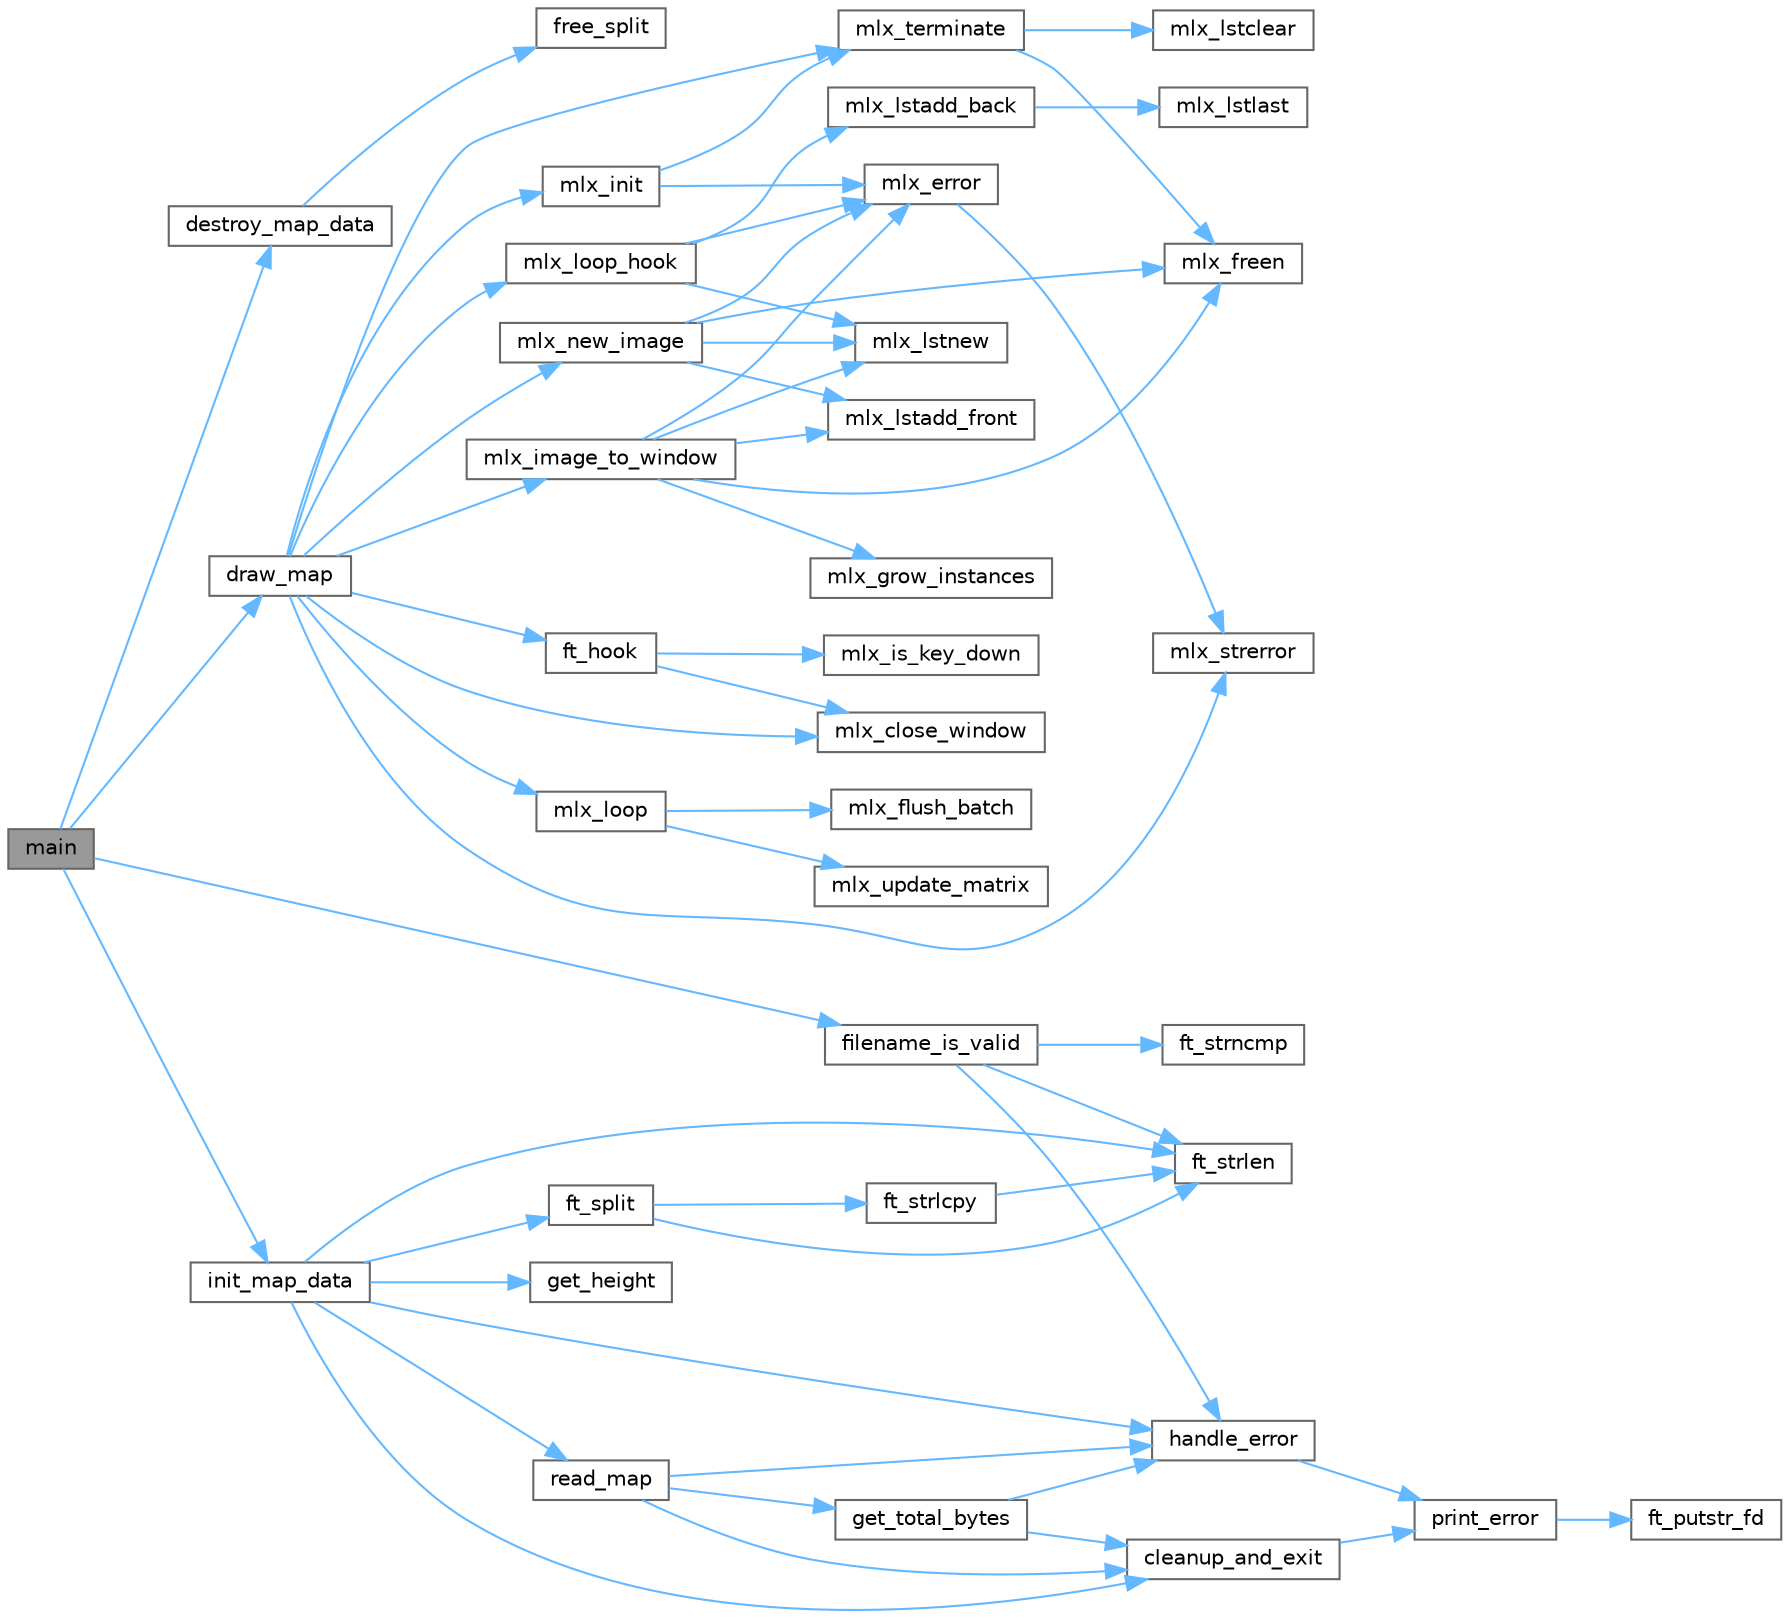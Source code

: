 digraph "main"
{
 // INTERACTIVE_SVG=YES
 // LATEX_PDF_SIZE
  bgcolor="transparent";
  edge [fontname=Helvetica,fontsize=10,labelfontname=Helvetica,labelfontsize=10];
  node [fontname=Helvetica,fontsize=10,shape=box,height=0.2,width=0.4];
  rankdir="LR";
  Node1 [label="main",height=0.2,width=0.4,color="gray40", fillcolor="grey60", style="filled", fontcolor="black",tooltip=" "];
  Node1 -> Node2 [color="steelblue1",style="solid"];
  Node2 [label="destroy_map_data",height=0.2,width=0.4,color="grey40", fillcolor="white", style="filled",URL="$draw__map__utils_8c.html#ac0e0d1411c5e6e51f7bb4b854217d40c",tooltip="Destroys map data."];
  Node2 -> Node3 [color="steelblue1",style="solid"];
  Node3 [label="free_split",height=0.2,width=0.4,color="grey40", fillcolor="white", style="filled",URL="$draw__map__utils_8c.html#a73200bd9a8be60a2e2f5eb2528293a8f",tooltip="Frees memory allocated for a string array."];
  Node1 -> Node4 [color="steelblue1",style="solid"];
  Node4 [label="draw_map",height=0.2,width=0.4,color="grey40", fillcolor="white", style="filled",URL="$draw__map_8c.html#a1dd6a7f325ca5e8aafa0fe462209b4bb",tooltip=" "];
  Node4 -> Node5 [color="steelblue1",style="solid"];
  Node5 [label="ft_hook",height=0.2,width=0.4,color="grey40", fillcolor="white", style="filled",URL="$draw__map_8c.html#a4b7144f73d9e8c25ca55c890584b5c0e",tooltip=" "];
  Node5 -> Node6 [color="steelblue1",style="solid"];
  Node6 [label="mlx_close_window",height=0.2,width=0.4,color="grey40", fillcolor="white", style="filled",URL="$mlx__exit_8c.html#a5234b5f5d093fa79366df2f94c9bcb28",tooltip=" "];
  Node5 -> Node7 [color="steelblue1",style="solid"];
  Node7 [label="mlx_is_key_down",height=0.2,width=0.4,color="grey40", fillcolor="white", style="filled",URL="$mlx__keys_8c.html#aeca3680814ced1c4e67603419a2b3b8e",tooltip=" "];
  Node4 -> Node6 [color="steelblue1",style="solid"];
  Node4 -> Node8 [color="steelblue1",style="solid"];
  Node8 [label="mlx_image_to_window",height=0.2,width=0.4,color="grey40", fillcolor="white", style="filled",URL="$mlx__images_8c.html#a06dbfde4fce913678e09b0af263b0c06",tooltip=" "];
  Node8 -> Node9 [color="steelblue1",style="solid"];
  Node9 [label="mlx_error",height=0.2,width=0.4,color="grey40", fillcolor="white", style="filled",URL="$mlx__error_8c.html#a3b5d95cdf353faaaa691ef8b2041b94f",tooltip=" "];
  Node9 -> Node10 [color="steelblue1",style="solid"];
  Node10 [label="mlx_strerror",height=0.2,width=0.4,color="grey40", fillcolor="white", style="filled",URL="$mlx__error_8c.html#a2d365ea2e3844959187b6978c6e05171",tooltip=" "];
  Node8 -> Node11 [color="steelblue1",style="solid"];
  Node11 [label="mlx_freen",height=0.2,width=0.4,color="grey40", fillcolor="white", style="filled",URL="$mlx__utils_8c.html#a93b4ce5ceae0d22c22c6c9125c052616",tooltip=" "];
  Node8 -> Node12 [color="steelblue1",style="solid"];
  Node12 [label="mlx_grow_instances",height=0.2,width=0.4,color="grey40", fillcolor="white", style="filled",URL="$mlx__images_8c.html#a8191539ebf00b641dee5842619d95845",tooltip=" "];
  Node8 -> Node13 [color="steelblue1",style="solid"];
  Node13 [label="mlx_lstadd_front",height=0.2,width=0.4,color="grey40", fillcolor="white", style="filled",URL="$mlx__list_8c.html#a3526094b6976d5e65ade883d3ed3d522",tooltip=" "];
  Node8 -> Node14 [color="steelblue1",style="solid"];
  Node14 [label="mlx_lstnew",height=0.2,width=0.4,color="grey40", fillcolor="white", style="filled",URL="$mlx__list_8c.html#acdd55bf29013651c970a5858f2d1dcfd",tooltip=" "];
  Node4 -> Node15 [color="steelblue1",style="solid"];
  Node15 [label="mlx_init",height=0.2,width=0.4,color="grey40", fillcolor="white", style="filled",URL="$mlx__init_8c.html#a32988a5ce7aaa25a448b61b0ac410cec",tooltip=" "];
  Node15 -> Node9 [color="steelblue1",style="solid"];
  Node15 -> Node16 [color="steelblue1",style="solid"];
  Node16 [label="mlx_terminate",height=0.2,width=0.4,color="grey40", fillcolor="white", style="filled",URL="$mlx__exit_8c.html#afa6aa2f79f9fc81735bdf3b92421f9ca",tooltip=" "];
  Node16 -> Node11 [color="steelblue1",style="solid"];
  Node16 -> Node17 [color="steelblue1",style="solid"];
  Node17 [label="mlx_lstclear",height=0.2,width=0.4,color="grey40", fillcolor="white", style="filled",URL="$mlx__list_8c.html#a7b443d2be908f580e504765e3ed2ba78",tooltip=" "];
  Node4 -> Node18 [color="steelblue1",style="solid"];
  Node18 [label="mlx_loop",height=0.2,width=0.4,color="grey40", fillcolor="white", style="filled",URL="$mlx__loop_8c.html#ac4bd53ff1f88113c67d2b020f1809512",tooltip=" "];
  Node18 -> Node19 [color="steelblue1",style="solid"];
  Node19 [label="mlx_flush_batch",height=0.2,width=0.4,color="grey40", fillcolor="white", style="filled",URL="$mlx__images_8c.html#a1ed852c03c55e288332fed9019ce0fc0",tooltip=" "];
  Node18 -> Node20 [color="steelblue1",style="solid"];
  Node20 [label="mlx_update_matrix",height=0.2,width=0.4,color="grey40", fillcolor="white", style="filled",URL="$mlx__window_8c.html#ac0ef34ce56a68a37051d555c1478d7d5",tooltip=" "];
  Node4 -> Node21 [color="steelblue1",style="solid"];
  Node21 [label="mlx_loop_hook",height=0.2,width=0.4,color="grey40", fillcolor="white", style="filled",URL="$mlx__loop_8c.html#afc772cc4204df8de0388e9bb38768d10",tooltip=" "];
  Node21 -> Node9 [color="steelblue1",style="solid"];
  Node21 -> Node22 [color="steelblue1",style="solid"];
  Node22 [label="mlx_lstadd_back",height=0.2,width=0.4,color="grey40", fillcolor="white", style="filled",URL="$mlx__list_8c.html#af1d87a93eba3b5bb7cc57ff8ea2e5ae8",tooltip=" "];
  Node22 -> Node23 [color="steelblue1",style="solid"];
  Node23 [label="mlx_lstlast",height=0.2,width=0.4,color="grey40", fillcolor="white", style="filled",URL="$mlx__list_8c.html#a0e833de4c4de8a1e06a313514f82eba3",tooltip=" "];
  Node21 -> Node14 [color="steelblue1",style="solid"];
  Node4 -> Node24 [color="steelblue1",style="solid"];
  Node24 [label="mlx_new_image",height=0.2,width=0.4,color="grey40", fillcolor="white", style="filled",URL="$mlx__images_8c.html#abe515cadb9b88a9d064383da276c2467",tooltip=" "];
  Node24 -> Node9 [color="steelblue1",style="solid"];
  Node24 -> Node11 [color="steelblue1",style="solid"];
  Node24 -> Node13 [color="steelblue1",style="solid"];
  Node24 -> Node14 [color="steelblue1",style="solid"];
  Node4 -> Node10 [color="steelblue1",style="solid"];
  Node4 -> Node16 [color="steelblue1",style="solid"];
  Node1 -> Node25 [color="steelblue1",style="solid"];
  Node25 [label="filename_is_valid",height=0.2,width=0.4,color="grey40", fillcolor="white", style="filled",URL="$read__map_8c.html#a287e1eb420c186ddb3ca11b0d5b6cab4",tooltip="Checks if the given filename is valid and ends with \".cub\"."];
  Node25 -> Node26 [color="steelblue1",style="solid"];
  Node26 [label="ft_strlen",height=0.2,width=0.4,color="grey40", fillcolor="white", style="filled",URL="$ft__strlen_8c.html#a828402378653640f545a4be2e00e92f9",tooltip="Calculates the length of a string."];
  Node25 -> Node27 [color="steelblue1",style="solid"];
  Node27 [label="ft_strncmp",height=0.2,width=0.4,color="grey40", fillcolor="white", style="filled",URL="$ft__strncmp_8c.html#a9d2fe792187aa4ed08e5864fb2c4d6dc",tooltip="Compare the first n bytes of two strings."];
  Node25 -> Node28 [color="steelblue1",style="solid"];
  Node28 [label="handle_error",height=0.2,width=0.4,color="grey40", fillcolor="white", style="filled",URL="$read__map_8c.html#af11ad10198633d526882d9ebabf21042",tooltip="Handles the given error number, prints an error message to the standard error output,..."];
  Node28 -> Node29 [color="steelblue1",style="solid"];
  Node29 [label="print_error",height=0.2,width=0.4,color="grey40", fillcolor="white", style="filled",URL="$read__map_8c.html#af5c60b16fc036394aa182bd09cc16e5d",tooltip="Prints an error message to the standard error output."];
  Node29 -> Node30 [color="steelblue1",style="solid"];
  Node30 [label="ft_putstr_fd",height=0.2,width=0.4,color="grey40", fillcolor="white", style="filled",URL="$ft__putstring__fd_8c.html#acefce9ac519f8f8b7d3fde33dbafe469",tooltip=" "];
  Node1 -> Node31 [color="steelblue1",style="solid"];
  Node31 [label="init_map_data",height=0.2,width=0.4,color="grey40", fillcolor="white", style="filled",URL="$draw__map__utils_8c.html#a3efc0a465ac3693c6748963564a7dc0e",tooltip="Initializes map data."];
  Node31 -> Node32 [color="steelblue1",style="solid"];
  Node32 [label="cleanup_and_exit",height=0.2,width=0.4,color="grey40", fillcolor="white", style="filled",URL="$read__map_8c.html#aabc8b9c956e025066b300e71e80f2590",tooltip="Frees any allocated memory and exits the program with the given error number."];
  Node32 -> Node29 [color="steelblue1",style="solid"];
  Node31 -> Node33 [color="steelblue1",style="solid"];
  Node33 [label="ft_split",height=0.2,width=0.4,color="grey40", fillcolor="white", style="filled",URL="$ft__split_8c.html#aa65c9de65051c8c589286cf133c4a1f4",tooltip="Splits a string into an array of strings based on a given delimiter."];
  Node33 -> Node34 [color="steelblue1",style="solid"];
  Node34 [label="ft_strlcpy",height=0.2,width=0.4,color="grey40", fillcolor="white", style="filled",URL="$ft__strlcpy_8c.html#a12f759eb9793cf306fede66d0b7de0fc",tooltip="Copy a string to a destination buffer with a specified maximum size."];
  Node34 -> Node26 [color="steelblue1",style="solid"];
  Node33 -> Node26 [color="steelblue1",style="solid"];
  Node31 -> Node26 [color="steelblue1",style="solid"];
  Node31 -> Node35 [color="steelblue1",style="solid"];
  Node35 [label="get_height",height=0.2,width=0.4,color="grey40", fillcolor="white", style="filled",URL="$draw__map__utils_8c.html#ad624da07f82233cb9bf10960641f9fec",tooltip="Gets the height of a map."];
  Node31 -> Node28 [color="steelblue1",style="solid"];
  Node31 -> Node36 [color="steelblue1",style="solid"];
  Node36 [label="read_map",height=0.2,width=0.4,color="grey40", fillcolor="white", style="filled",URL="$read__map_8c.html#a4262bf4509b96716171e25f0f9f0644e",tooltip="Reads the contents of the file with the given name into a dynamically allocated buffer."];
  Node36 -> Node32 [color="steelblue1",style="solid"];
  Node36 -> Node37 [color="steelblue1",style="solid"];
  Node37 [label="get_total_bytes",height=0.2,width=0.4,color="grey40", fillcolor="white", style="filled",URL="$read__map_8c.html#a973f5273453bacdf37c27ef24bdd540d",tooltip="Returns the total number of bytes in the file with the given filename."];
  Node37 -> Node32 [color="steelblue1",style="solid"];
  Node37 -> Node28 [color="steelblue1",style="solid"];
  Node36 -> Node28 [color="steelblue1",style="solid"];
}
